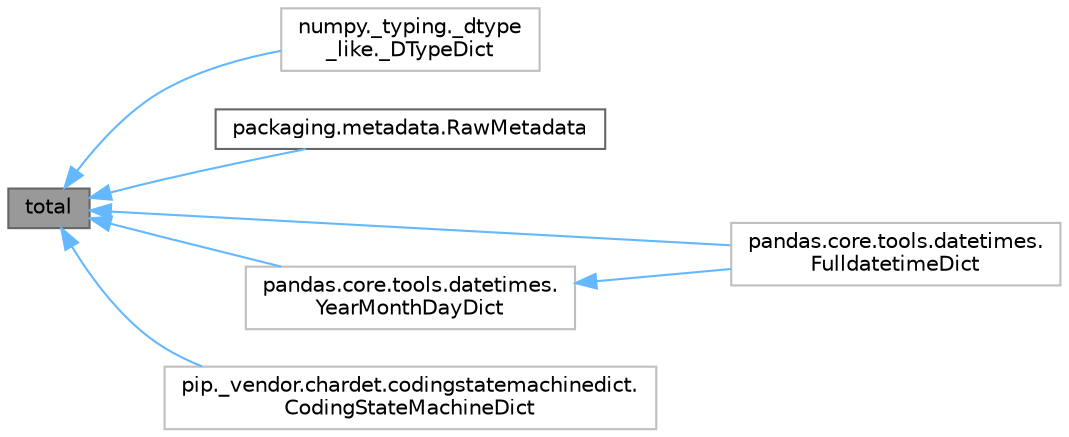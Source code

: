 digraph "total"
{
 // LATEX_PDF_SIZE
  bgcolor="transparent";
  edge [fontname=Helvetica,fontsize=10,labelfontname=Helvetica,labelfontsize=10];
  node [fontname=Helvetica,fontsize=10,shape=box,height=0.2,width=0.4];
  rankdir="LR";
  Node1 [id="Node000001",label="total",height=0.2,width=0.4,color="gray40", fillcolor="grey60", style="filled", fontcolor="black",tooltip=" "];
  Node1 -> Node2 [id="edge1_Node000001_Node000002",dir="back",color="steelblue1",style="solid",tooltip=" "];
  Node2 [id="Node000002",label="numpy._typing._dtype\l_like._DTypeDict",height=0.2,width=0.4,color="grey75", fillcolor="white", style="filled",URL="$d8/dce/classnumpy_1_1__typing_1_1__dtype__like_1_1__DTypeDict.html",tooltip=" "];
  Node1 -> Node3 [id="edge2_Node000001_Node000003",dir="back",color="steelblue1",style="solid",tooltip=" "];
  Node3 [id="Node000003",label="packaging.metadata.RawMetadata",height=0.2,width=0.4,color="gray40", fillcolor="white", style="filled",URL="$d0/d70/classpackaging_1_1metadata_1_1RawMetadata.html",tooltip=" "];
  Node1 -> Node4 [id="edge3_Node000001_Node000004",dir="back",color="steelblue1",style="solid",tooltip=" "];
  Node4 [id="Node000004",label="pandas.core.tools.datetimes.\lFulldatetimeDict",height=0.2,width=0.4,color="grey75", fillcolor="white", style="filled",URL="$d8/d55/classpandas_1_1core_1_1tools_1_1datetimes_1_1FulldatetimeDict.html",tooltip=" "];
  Node1 -> Node5 [id="edge4_Node000001_Node000005",dir="back",color="steelblue1",style="solid",tooltip=" "];
  Node5 [id="Node000005",label="pandas.core.tools.datetimes.\lYearMonthDayDict",height=0.2,width=0.4,color="grey75", fillcolor="white", style="filled",URL="$dd/d6a/classpandas_1_1core_1_1tools_1_1datetimes_1_1YearMonthDayDict.html",tooltip=" "];
  Node5 -> Node4 [id="edge5_Node000005_Node000004",dir="back",color="steelblue1",style="solid",tooltip=" "];
  Node1 -> Node6 [id="edge6_Node000001_Node000006",dir="back",color="steelblue1",style="solid",tooltip=" "];
  Node6 [id="Node000006",label="pip._vendor.chardet.codingstatemachinedict.\lCodingStateMachineDict",height=0.2,width=0.4,color="grey75", fillcolor="white", style="filled",URL="$d9/d72/classpip_1_1__vendor_1_1chardet_1_1codingstatemachinedict_1_1CodingStateMachineDict.html",tooltip=" "];
}
